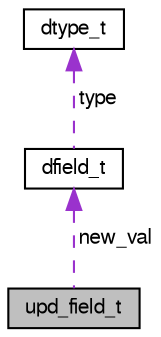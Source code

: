 digraph "upd_field_t"
{
  bgcolor="transparent";
  edge [fontname="FreeSans",fontsize="10",labelfontname="FreeSans",labelfontsize="10"];
  node [fontname="FreeSans",fontsize="10",shape=record];
  Node1 [label="upd_field_t",height=0.2,width=0.4,color="black", fillcolor="grey75", style="filled" fontcolor="black"];
  Node2 -> Node1 [dir="back",color="darkorchid3",fontsize="10",style="dashed",label=" new_val" ,fontname="FreeSans"];
  Node2 [label="dfield_t",height=0.2,width=0.4,color="black",URL="$structdfield__t.html"];
  Node3 -> Node2 [dir="back",color="darkorchid3",fontsize="10",style="dashed",label=" type" ,fontname="FreeSans"];
  Node3 [label="dtype_t",height=0.2,width=0.4,color="black",URL="$structdtype__t.html"];
}
